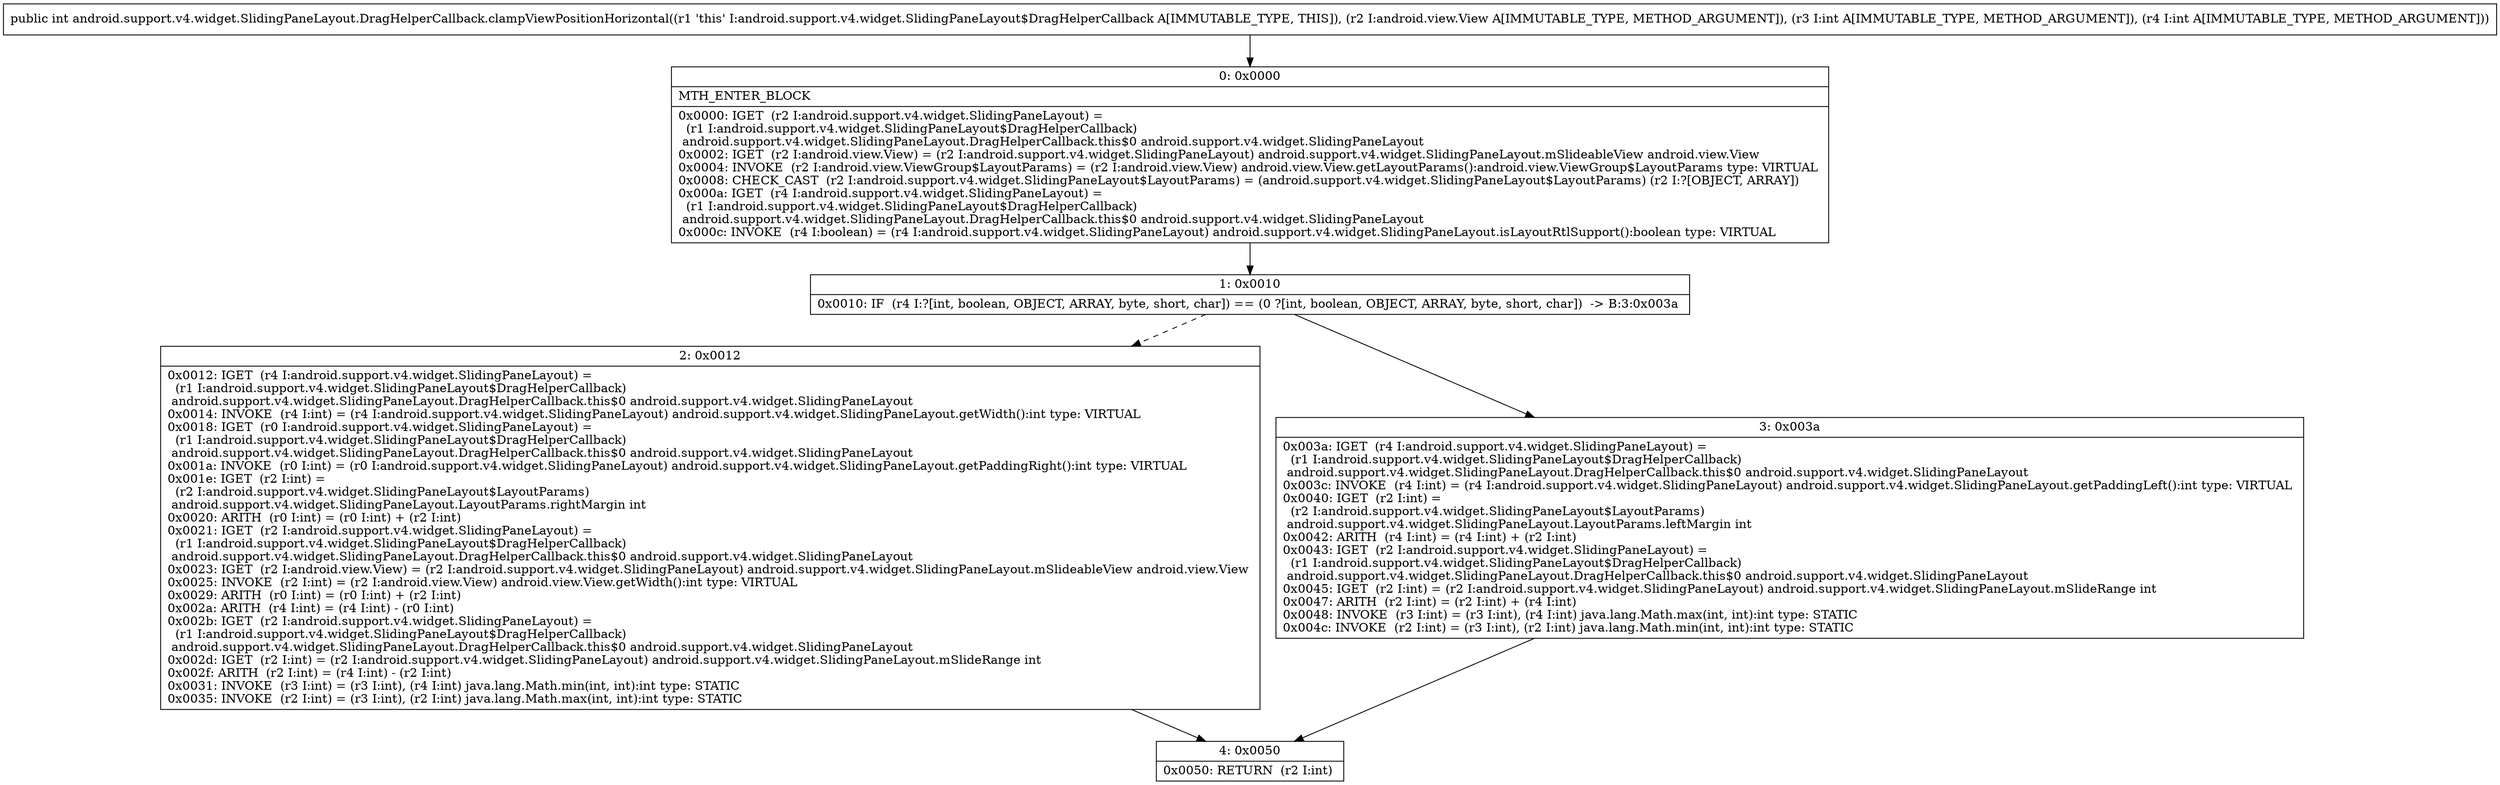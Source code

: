 digraph "CFG forandroid.support.v4.widget.SlidingPaneLayout.DragHelperCallback.clampViewPositionHorizontal(Landroid\/view\/View;II)I" {
Node_0 [shape=record,label="{0\:\ 0x0000|MTH_ENTER_BLOCK\l|0x0000: IGET  (r2 I:android.support.v4.widget.SlidingPaneLayout) = \l  (r1 I:android.support.v4.widget.SlidingPaneLayout$DragHelperCallback)\l android.support.v4.widget.SlidingPaneLayout.DragHelperCallback.this$0 android.support.v4.widget.SlidingPaneLayout \l0x0002: IGET  (r2 I:android.view.View) = (r2 I:android.support.v4.widget.SlidingPaneLayout) android.support.v4.widget.SlidingPaneLayout.mSlideableView android.view.View \l0x0004: INVOKE  (r2 I:android.view.ViewGroup$LayoutParams) = (r2 I:android.view.View) android.view.View.getLayoutParams():android.view.ViewGroup$LayoutParams type: VIRTUAL \l0x0008: CHECK_CAST  (r2 I:android.support.v4.widget.SlidingPaneLayout$LayoutParams) = (android.support.v4.widget.SlidingPaneLayout$LayoutParams) (r2 I:?[OBJECT, ARRAY]) \l0x000a: IGET  (r4 I:android.support.v4.widget.SlidingPaneLayout) = \l  (r1 I:android.support.v4.widget.SlidingPaneLayout$DragHelperCallback)\l android.support.v4.widget.SlidingPaneLayout.DragHelperCallback.this$0 android.support.v4.widget.SlidingPaneLayout \l0x000c: INVOKE  (r4 I:boolean) = (r4 I:android.support.v4.widget.SlidingPaneLayout) android.support.v4.widget.SlidingPaneLayout.isLayoutRtlSupport():boolean type: VIRTUAL \l}"];
Node_1 [shape=record,label="{1\:\ 0x0010|0x0010: IF  (r4 I:?[int, boolean, OBJECT, ARRAY, byte, short, char]) == (0 ?[int, boolean, OBJECT, ARRAY, byte, short, char])  \-\> B:3:0x003a \l}"];
Node_2 [shape=record,label="{2\:\ 0x0012|0x0012: IGET  (r4 I:android.support.v4.widget.SlidingPaneLayout) = \l  (r1 I:android.support.v4.widget.SlidingPaneLayout$DragHelperCallback)\l android.support.v4.widget.SlidingPaneLayout.DragHelperCallback.this$0 android.support.v4.widget.SlidingPaneLayout \l0x0014: INVOKE  (r4 I:int) = (r4 I:android.support.v4.widget.SlidingPaneLayout) android.support.v4.widget.SlidingPaneLayout.getWidth():int type: VIRTUAL \l0x0018: IGET  (r0 I:android.support.v4.widget.SlidingPaneLayout) = \l  (r1 I:android.support.v4.widget.SlidingPaneLayout$DragHelperCallback)\l android.support.v4.widget.SlidingPaneLayout.DragHelperCallback.this$0 android.support.v4.widget.SlidingPaneLayout \l0x001a: INVOKE  (r0 I:int) = (r0 I:android.support.v4.widget.SlidingPaneLayout) android.support.v4.widget.SlidingPaneLayout.getPaddingRight():int type: VIRTUAL \l0x001e: IGET  (r2 I:int) = \l  (r2 I:android.support.v4.widget.SlidingPaneLayout$LayoutParams)\l android.support.v4.widget.SlidingPaneLayout.LayoutParams.rightMargin int \l0x0020: ARITH  (r0 I:int) = (r0 I:int) + (r2 I:int) \l0x0021: IGET  (r2 I:android.support.v4.widget.SlidingPaneLayout) = \l  (r1 I:android.support.v4.widget.SlidingPaneLayout$DragHelperCallback)\l android.support.v4.widget.SlidingPaneLayout.DragHelperCallback.this$0 android.support.v4.widget.SlidingPaneLayout \l0x0023: IGET  (r2 I:android.view.View) = (r2 I:android.support.v4.widget.SlidingPaneLayout) android.support.v4.widget.SlidingPaneLayout.mSlideableView android.view.View \l0x0025: INVOKE  (r2 I:int) = (r2 I:android.view.View) android.view.View.getWidth():int type: VIRTUAL \l0x0029: ARITH  (r0 I:int) = (r0 I:int) + (r2 I:int) \l0x002a: ARITH  (r4 I:int) = (r4 I:int) \- (r0 I:int) \l0x002b: IGET  (r2 I:android.support.v4.widget.SlidingPaneLayout) = \l  (r1 I:android.support.v4.widget.SlidingPaneLayout$DragHelperCallback)\l android.support.v4.widget.SlidingPaneLayout.DragHelperCallback.this$0 android.support.v4.widget.SlidingPaneLayout \l0x002d: IGET  (r2 I:int) = (r2 I:android.support.v4.widget.SlidingPaneLayout) android.support.v4.widget.SlidingPaneLayout.mSlideRange int \l0x002f: ARITH  (r2 I:int) = (r4 I:int) \- (r2 I:int) \l0x0031: INVOKE  (r3 I:int) = (r3 I:int), (r4 I:int) java.lang.Math.min(int, int):int type: STATIC \l0x0035: INVOKE  (r2 I:int) = (r3 I:int), (r2 I:int) java.lang.Math.max(int, int):int type: STATIC \l}"];
Node_3 [shape=record,label="{3\:\ 0x003a|0x003a: IGET  (r4 I:android.support.v4.widget.SlidingPaneLayout) = \l  (r1 I:android.support.v4.widget.SlidingPaneLayout$DragHelperCallback)\l android.support.v4.widget.SlidingPaneLayout.DragHelperCallback.this$0 android.support.v4.widget.SlidingPaneLayout \l0x003c: INVOKE  (r4 I:int) = (r4 I:android.support.v4.widget.SlidingPaneLayout) android.support.v4.widget.SlidingPaneLayout.getPaddingLeft():int type: VIRTUAL \l0x0040: IGET  (r2 I:int) = \l  (r2 I:android.support.v4.widget.SlidingPaneLayout$LayoutParams)\l android.support.v4.widget.SlidingPaneLayout.LayoutParams.leftMargin int \l0x0042: ARITH  (r4 I:int) = (r4 I:int) + (r2 I:int) \l0x0043: IGET  (r2 I:android.support.v4.widget.SlidingPaneLayout) = \l  (r1 I:android.support.v4.widget.SlidingPaneLayout$DragHelperCallback)\l android.support.v4.widget.SlidingPaneLayout.DragHelperCallback.this$0 android.support.v4.widget.SlidingPaneLayout \l0x0045: IGET  (r2 I:int) = (r2 I:android.support.v4.widget.SlidingPaneLayout) android.support.v4.widget.SlidingPaneLayout.mSlideRange int \l0x0047: ARITH  (r2 I:int) = (r2 I:int) + (r4 I:int) \l0x0048: INVOKE  (r3 I:int) = (r3 I:int), (r4 I:int) java.lang.Math.max(int, int):int type: STATIC \l0x004c: INVOKE  (r2 I:int) = (r3 I:int), (r2 I:int) java.lang.Math.min(int, int):int type: STATIC \l}"];
Node_4 [shape=record,label="{4\:\ 0x0050|0x0050: RETURN  (r2 I:int) \l}"];
MethodNode[shape=record,label="{public int android.support.v4.widget.SlidingPaneLayout.DragHelperCallback.clampViewPositionHorizontal((r1 'this' I:android.support.v4.widget.SlidingPaneLayout$DragHelperCallback A[IMMUTABLE_TYPE, THIS]), (r2 I:android.view.View A[IMMUTABLE_TYPE, METHOD_ARGUMENT]), (r3 I:int A[IMMUTABLE_TYPE, METHOD_ARGUMENT]), (r4 I:int A[IMMUTABLE_TYPE, METHOD_ARGUMENT])) }"];
MethodNode -> Node_0;
Node_0 -> Node_1;
Node_1 -> Node_2[style=dashed];
Node_1 -> Node_3;
Node_2 -> Node_4;
Node_3 -> Node_4;
}

